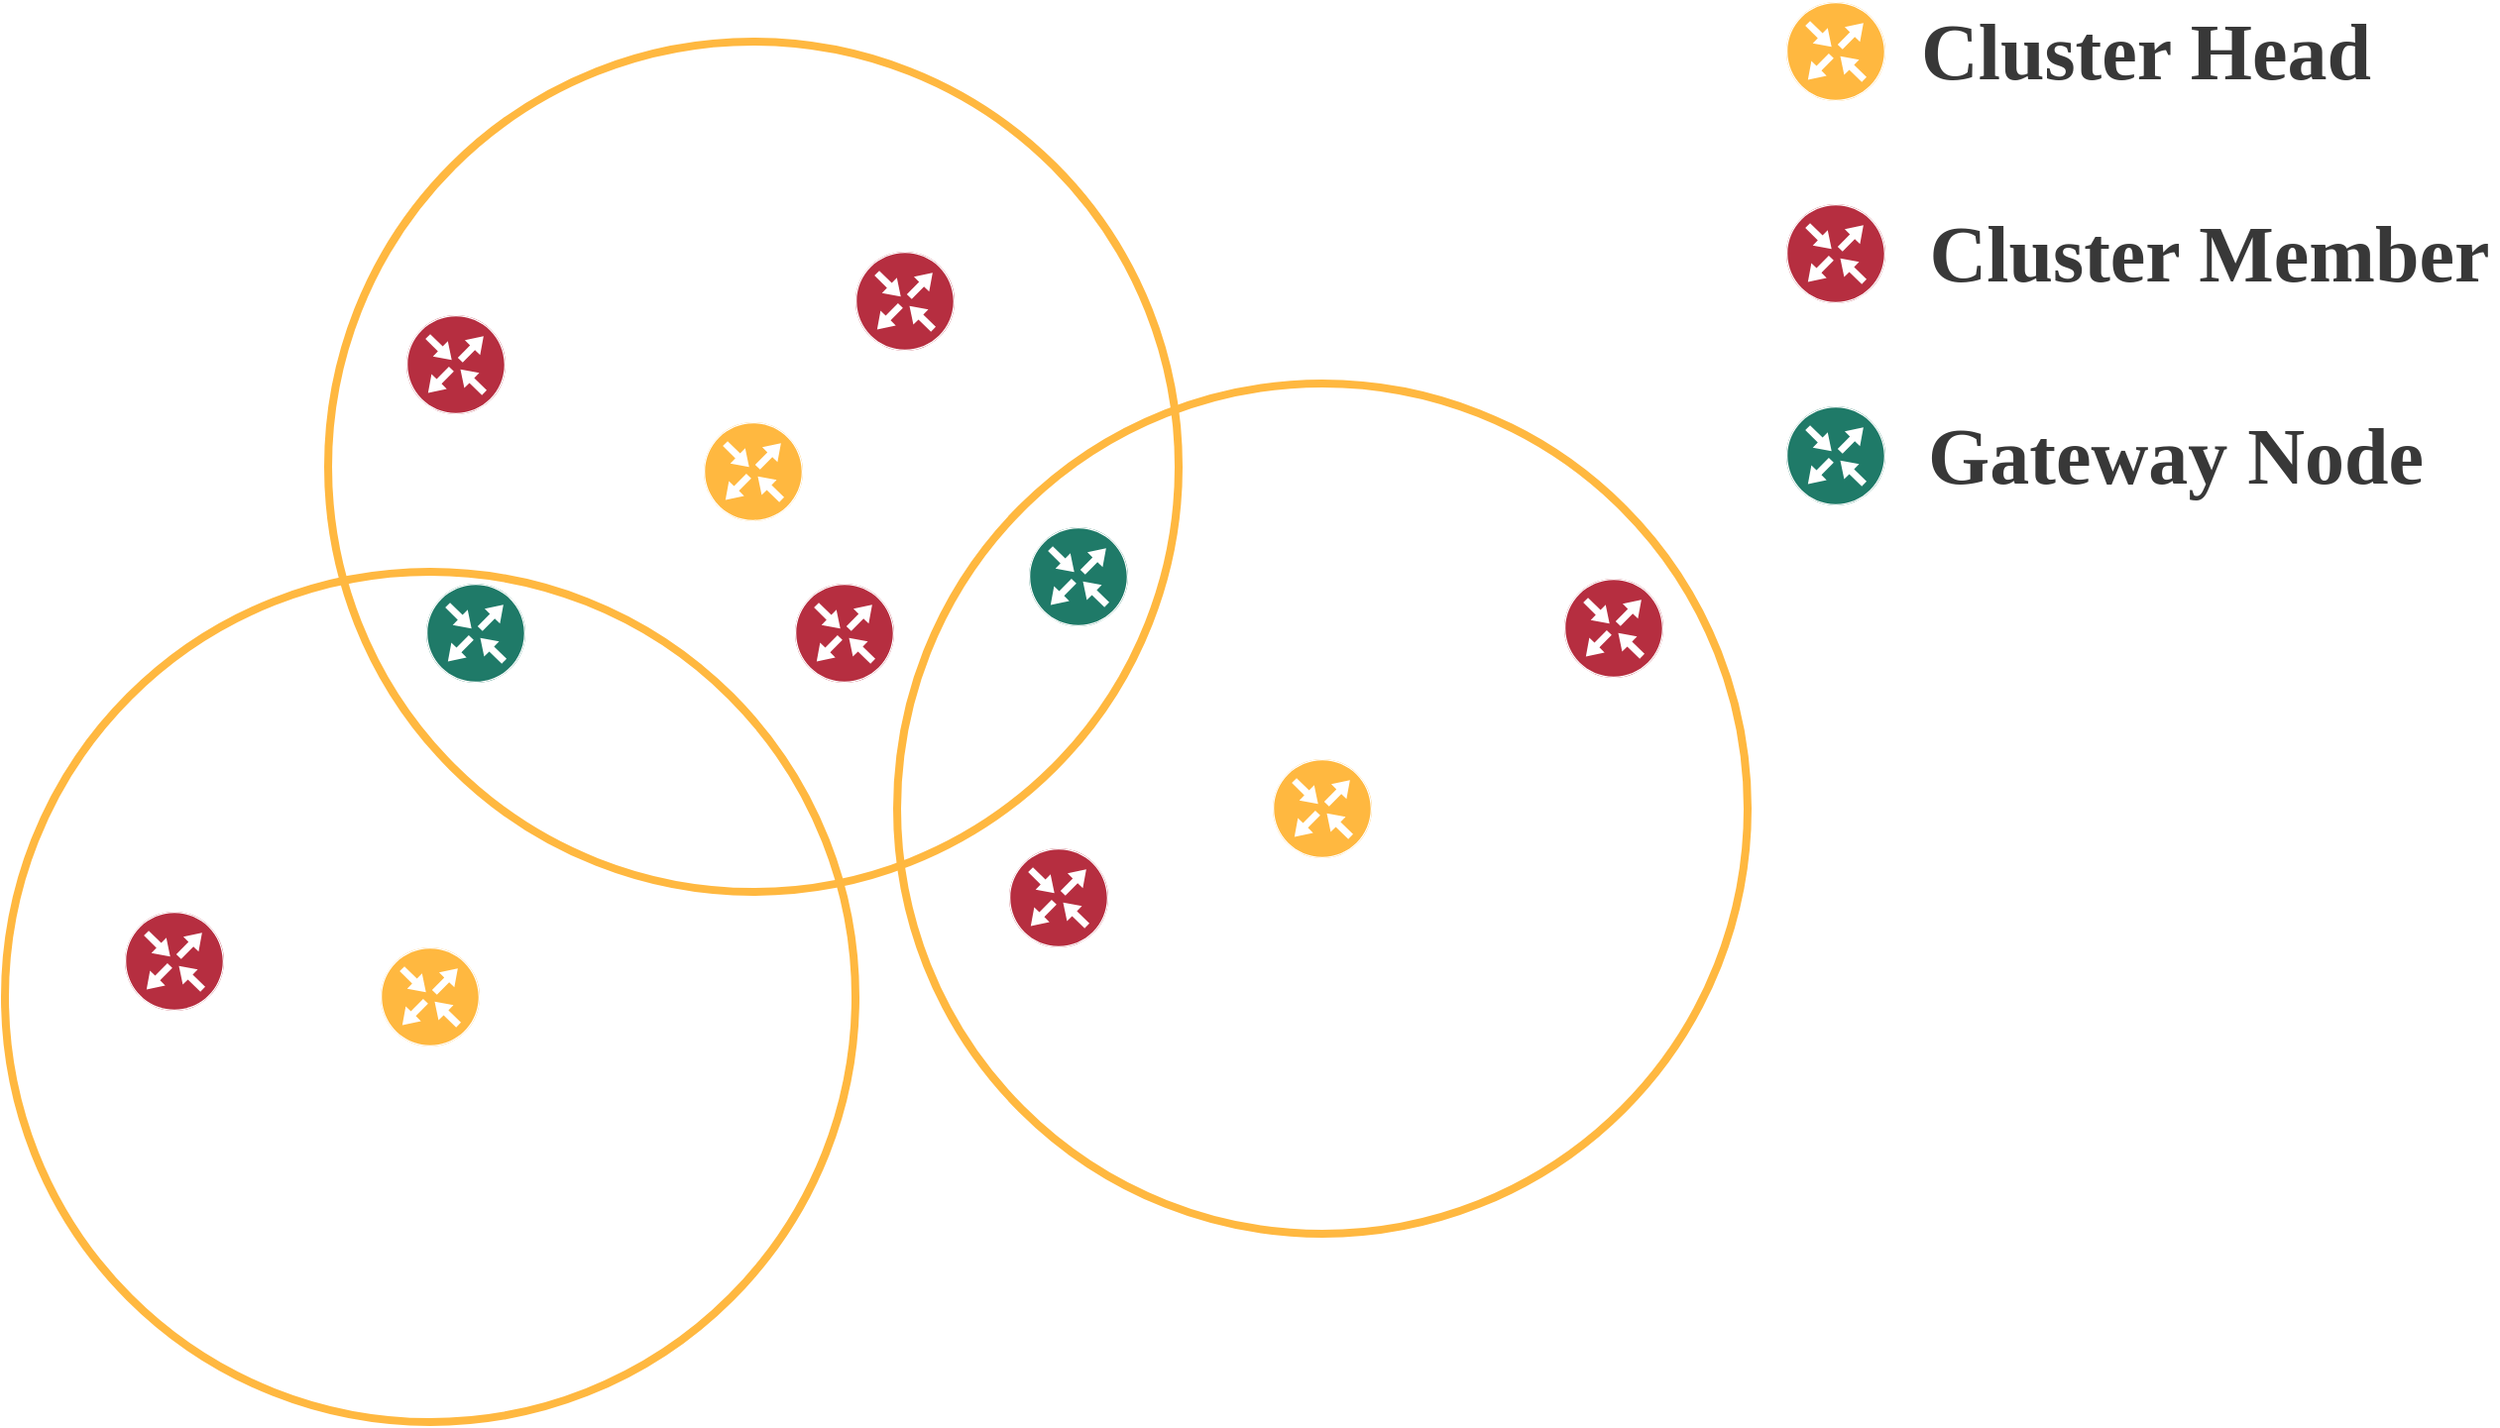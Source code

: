 <mxfile version="15.7.3" type="github">
  <diagram name="Page-1" id="bfe91b75-5d2c-26a0-9c1d-138518896778">
    <mxGraphModel dx="3470" dy="2120" grid="0" gridSize="10" guides="1" tooltips="1" connect="1" arrows="1" fold="1" page="1" pageScale="1" pageWidth="1100" pageHeight="850" background="none" math="0" shadow="0">
      <root>
        <mxCell id="0" />
        <mxCell id="1" parent="0" />
        <mxCell id="g_l01eGZdjjxNMXhL6D_-4" value="" style="sketch=0;points=[[0.5,0,0],[1,0.5,0],[0.5,1,0],[0,0.5,0],[0.145,0.145,0],[0.856,0.145,0],[0.855,0.856,0],[0.145,0.855,0]];verticalLabelPosition=bottom;html=1;verticalAlign=top;aspect=fixed;align=center;pointerEvents=1;shape=mxgraph.cisco19.rect;prIcon=router;fillColor=#FFB840;strokeColor=#fff;shadow=0;" vertex="1" parent="1">
          <mxGeometry x="-314" y="-589" width="50" height="50" as="geometry" />
        </mxCell>
        <mxCell id="g_l01eGZdjjxNMXhL6D_-6" value="" style="sketch=0;points=[[0.5,0,0],[1,0.5,0],[0.5,1,0],[0,0.5,0],[0.145,0.145,0],[0.856,0.145,0],[0.855,0.856,0],[0.145,0.855,0]];verticalLabelPosition=bottom;html=1;verticalAlign=top;aspect=fixed;align=center;pointerEvents=1;shape=mxgraph.cisco19.rect;prIcon=router;fillColor=#B62E40;strokeColor=#fff;shadow=0;" vertex="1" parent="1">
          <mxGeometry x="-464" y="-643" width="50" height="50" as="geometry" />
        </mxCell>
        <mxCell id="g_l01eGZdjjxNMXhL6D_-8" value="" style="sketch=0;points=[[0.5,0,0],[1,0.5,0],[0.5,1,0],[0,0.5,0],[0.145,0.145,0],[0.856,0.145,0],[0.855,0.856,0],[0.145,0.855,0]];verticalLabelPosition=bottom;html=1;verticalAlign=top;aspect=fixed;align=center;pointerEvents=1;shape=mxgraph.cisco19.rect;prIcon=router;fillColor=#FFB840;strokeColor=#fff;shadow=0;" vertex="1" parent="1">
          <mxGeometry x="232" y="-801" width="50" height="50" as="geometry" />
        </mxCell>
        <mxCell id="g_l01eGZdjjxNMXhL6D_-9" value="" style="sketch=0;points=[[0.5,0,0],[1,0.5,0],[0.5,1,0],[0,0.5,0],[0.145,0.145,0],[0.856,0.145,0],[0.855,0.856,0],[0.145,0.855,0]];verticalLabelPosition=bottom;html=1;verticalAlign=top;aspect=fixed;align=center;pointerEvents=1;shape=mxgraph.cisco19.rect;prIcon=router;fillColor=#B62E40;strokeColor=#fff;shadow=0;" vertex="1" parent="1">
          <mxGeometry x="232" y="-699" width="50" height="50" as="geometry" />
        </mxCell>
        <mxCell id="g_l01eGZdjjxNMXhL6D_-10" value="" style="sketch=0;points=[[0.5,0,0],[1,0.5,0],[0.5,1,0],[0,0.5,0],[0.145,0.145,0],[0.856,0.145,0],[0.855,0.856,0],[0.145,0.855,0]];verticalLabelPosition=bottom;html=1;verticalAlign=top;aspect=fixed;align=center;pointerEvents=1;shape=mxgraph.cisco19.rect;prIcon=router;fillColor=#1F7A68;strokeColor=#fff;shadow=0;" vertex="1" parent="1">
          <mxGeometry x="232" y="-597" width="50" height="50" as="geometry" />
        </mxCell>
        <mxCell id="g_l01eGZdjjxNMXhL6D_-11" value="&lt;font style=&quot;font-size: 40px&quot; color=&quot;#383838&quot; face=&quot;Times New Roman&quot;&gt;&lt;b&gt;Cluster Head&lt;/b&gt;&lt;/font&gt;" style="text;html=1;resizable=0;autosize=1;align=center;verticalAlign=middle;points=[];fillColor=none;strokeColor=none;rounded=0;shadow=0;sketch=0;" vertex="1" parent="1">
          <mxGeometry x="294" y="-789.5" width="237" height="27" as="geometry" />
        </mxCell>
        <mxCell id="g_l01eGZdjjxNMXhL6D_-12" value="&lt;font style=&quot;font-size: 40px&quot; color=&quot;#383838&quot; face=&quot;Times New Roman&quot;&gt;&lt;b&gt;Cluster Member&lt;/b&gt;&lt;/font&gt;" style="text;html=1;resizable=0;autosize=1;align=center;verticalAlign=middle;points=[];fillColor=none;strokeColor=none;rounded=0;shadow=0;sketch=0;" vertex="1" parent="1">
          <mxGeometry x="298" y="-687.5" width="293" height="27" as="geometry" />
        </mxCell>
        <mxCell id="g_l01eGZdjjxNMXhL6D_-13" value="&lt;font style=&quot;font-size: 40px&quot; color=&quot;#383838&quot; face=&quot;Times New Roman&quot;&gt;&lt;b&gt;Gateway Node&lt;/b&gt;&lt;/font&gt;" style="text;html=1;resizable=0;autosize=1;align=center;verticalAlign=middle;points=[];fillColor=none;strokeColor=none;rounded=0;shadow=0;sketch=0;" vertex="1" parent="1">
          <mxGeometry x="298" y="-585.5" width="260" height="27" as="geometry" />
        </mxCell>
        <mxCell id="g_l01eGZdjjxNMXhL6D_-15" value="" style="sketch=0;points=[[0.5,0,0],[1,0.5,0],[0.5,1,0],[0,0.5,0],[0.145,0.145,0],[0.856,0.145,0],[0.855,0.856,0],[0.145,0.855,0]];verticalLabelPosition=bottom;html=1;verticalAlign=top;aspect=fixed;align=center;pointerEvents=1;shape=mxgraph.cisco19.rect;prIcon=router;fillColor=#B62E40;strokeColor=#fff;shadow=0;" vertex="1" parent="1">
          <mxGeometry x="-606" y="-342" width="50" height="50" as="geometry" />
        </mxCell>
        <mxCell id="g_l01eGZdjjxNMXhL6D_-16" value="" style="sketch=0;points=[[0.5,0,0],[1,0.5,0],[0.5,1,0],[0,0.5,0],[0.145,0.145,0],[0.856,0.145,0],[0.855,0.856,0],[0.145,0.855,0]];verticalLabelPosition=bottom;html=1;verticalAlign=top;aspect=fixed;align=center;pointerEvents=1;shape=mxgraph.cisco19.rect;prIcon=router;fillColor=#1F7A68;strokeColor=#fff;shadow=0;" vertex="1" parent="1">
          <mxGeometry x="-150" y="-536" width="50" height="50" as="geometry" />
        </mxCell>
        <mxCell id="g_l01eGZdjjxNMXhL6D_-17" value="" style="sketch=0;points=[[0.5,0,0],[1,0.5,0],[0.5,1,0],[0,0.5,0],[0.145,0.145,0],[0.856,0.145,0],[0.855,0.856,0],[0.145,0.855,0]];verticalLabelPosition=bottom;html=1;verticalAlign=top;aspect=fixed;align=center;pointerEvents=1;shape=mxgraph.cisco19.rect;prIcon=router;fillColor=#1F7A68;strokeColor=#fff;shadow=0;" vertex="1" parent="1">
          <mxGeometry x="-454" y="-507.5" width="50" height="50" as="geometry" />
        </mxCell>
        <mxCell id="g_l01eGZdjjxNMXhL6D_-19" value="" style="sketch=0;points=[[0.5,0,0],[1,0.5,0],[0.5,1,0],[0,0.5,0],[0.145,0.145,0],[0.856,0.145,0],[0.855,0.856,0],[0.145,0.855,0]];verticalLabelPosition=bottom;html=1;verticalAlign=top;aspect=fixed;align=center;pointerEvents=1;shape=mxgraph.cisco19.rect;prIcon=router;fillColor=#FFB840;strokeColor=#fff;shadow=0;" vertex="1" parent="1">
          <mxGeometry x="-27" y="-419" width="50" height="50" as="geometry" />
        </mxCell>
        <mxCell id="g_l01eGZdjjxNMXhL6D_-21" value="" style="sketch=0;points=[[0.5,0,0],[1,0.5,0],[0.5,1,0],[0,0.5,0],[0.145,0.145,0],[0.856,0.145,0],[0.855,0.856,0],[0.145,0.855,0]];verticalLabelPosition=bottom;html=1;verticalAlign=top;aspect=fixed;align=center;pointerEvents=1;shape=mxgraph.cisco19.rect;prIcon=router;fillColor=#B62E40;strokeColor=#fff;shadow=0;" vertex="1" parent="1">
          <mxGeometry x="-237.5" y="-675" width="50" height="50" as="geometry" />
        </mxCell>
        <mxCell id="g_l01eGZdjjxNMXhL6D_-22" value="" style="sketch=0;points=[[0.5,0,0],[1,0.5,0],[0.5,1,0],[0,0.5,0],[0.145,0.145,0],[0.856,0.145,0],[0.855,0.856,0],[0.145,0.855,0]];verticalLabelPosition=bottom;html=1;verticalAlign=top;aspect=fixed;align=center;pointerEvents=1;shape=mxgraph.cisco19.rect;prIcon=router;fillColor=#B62E40;strokeColor=#fff;shadow=0;" vertex="1" parent="1">
          <mxGeometry x="-268" y="-507.5" width="50" height="50" as="geometry" />
        </mxCell>
        <mxCell id="g_l01eGZdjjxNMXhL6D_-24" value="" style="sketch=0;points=[[0.5,0,0],[1,0.5,0],[0.5,1,0],[0,0.5,0],[0.145,0.145,0],[0.856,0.145,0],[0.855,0.856,0],[0.145,0.855,0]];verticalLabelPosition=bottom;html=1;verticalAlign=top;aspect=fixed;align=center;pointerEvents=1;shape=mxgraph.cisco19.rect;prIcon=router;fillColor=#FFB840;strokeColor=#fff;shadow=0;" vertex="1" parent="1">
          <mxGeometry x="-477" y="-324" width="50" height="50" as="geometry" />
        </mxCell>
        <mxCell id="g_l01eGZdjjxNMXhL6D_-25" value="" style="sketch=0;points=[[0.5,0,0],[1,0.5,0],[0.5,1,0],[0,0.5,0],[0.145,0.145,0],[0.856,0.145,0],[0.855,0.856,0],[0.145,0.855,0]];verticalLabelPosition=bottom;html=1;verticalAlign=top;aspect=fixed;align=center;pointerEvents=1;shape=mxgraph.cisco19.rect;prIcon=router;fillColor=#B62E40;strokeColor=#fff;shadow=0;" vertex="1" parent="1">
          <mxGeometry x="-160" y="-374" width="50" height="50" as="geometry" />
        </mxCell>
        <mxCell id="g_l01eGZdjjxNMXhL6D_-26" value="" style="sketch=0;points=[[0.5,0,0],[1,0.5,0],[0.5,1,0],[0,0.5,0],[0.145,0.145,0],[0.856,0.145,0],[0.855,0.856,0],[0.145,0.855,0]];verticalLabelPosition=bottom;html=1;verticalAlign=top;aspect=fixed;align=center;pointerEvents=1;shape=mxgraph.cisco19.rect;prIcon=router;fillColor=#B62E40;strokeColor=#fff;shadow=0;" vertex="1" parent="1">
          <mxGeometry x="120" y="-510" width="50" height="50" as="geometry" />
        </mxCell>
        <mxCell id="g_l01eGZdjjxNMXhL6D_-28" value="" style="ellipse;whiteSpace=wrap;html=1;aspect=fixed;shadow=0;sketch=0;fontFamily=Times New Roman;fontSize=40;fontColor=#383838;strokeColor=#FFB840;strokeWidth=4;fillColor=none;gradientColor=none;" vertex="1" parent="1">
          <mxGeometry x="-503.5" y="-781" width="429" height="429" as="geometry" />
        </mxCell>
        <mxCell id="g_l01eGZdjjxNMXhL6D_-30" value="" style="ellipse;whiteSpace=wrap;html=1;aspect=fixed;shadow=0;sketch=0;fontFamily=Times New Roman;fontSize=40;fontColor=#383838;strokeColor=#FFB840;strokeWidth=4;fillColor=none;gradientColor=none;" vertex="1" parent="1">
          <mxGeometry x="-666.5" y="-513.5" width="429" height="429" as="geometry" />
        </mxCell>
        <mxCell id="g_l01eGZdjjxNMXhL6D_-31" value="" style="ellipse;whiteSpace=wrap;html=1;aspect=fixed;shadow=0;sketch=0;fontFamily=Times New Roman;fontSize=40;fontColor=#383838;strokeColor=#FFB840;strokeWidth=4;fillColor=none;gradientColor=none;" vertex="1" parent="1">
          <mxGeometry x="-216.5" y="-608.5" width="429" height="429" as="geometry" />
        </mxCell>
      </root>
    </mxGraphModel>
  </diagram>
</mxfile>

